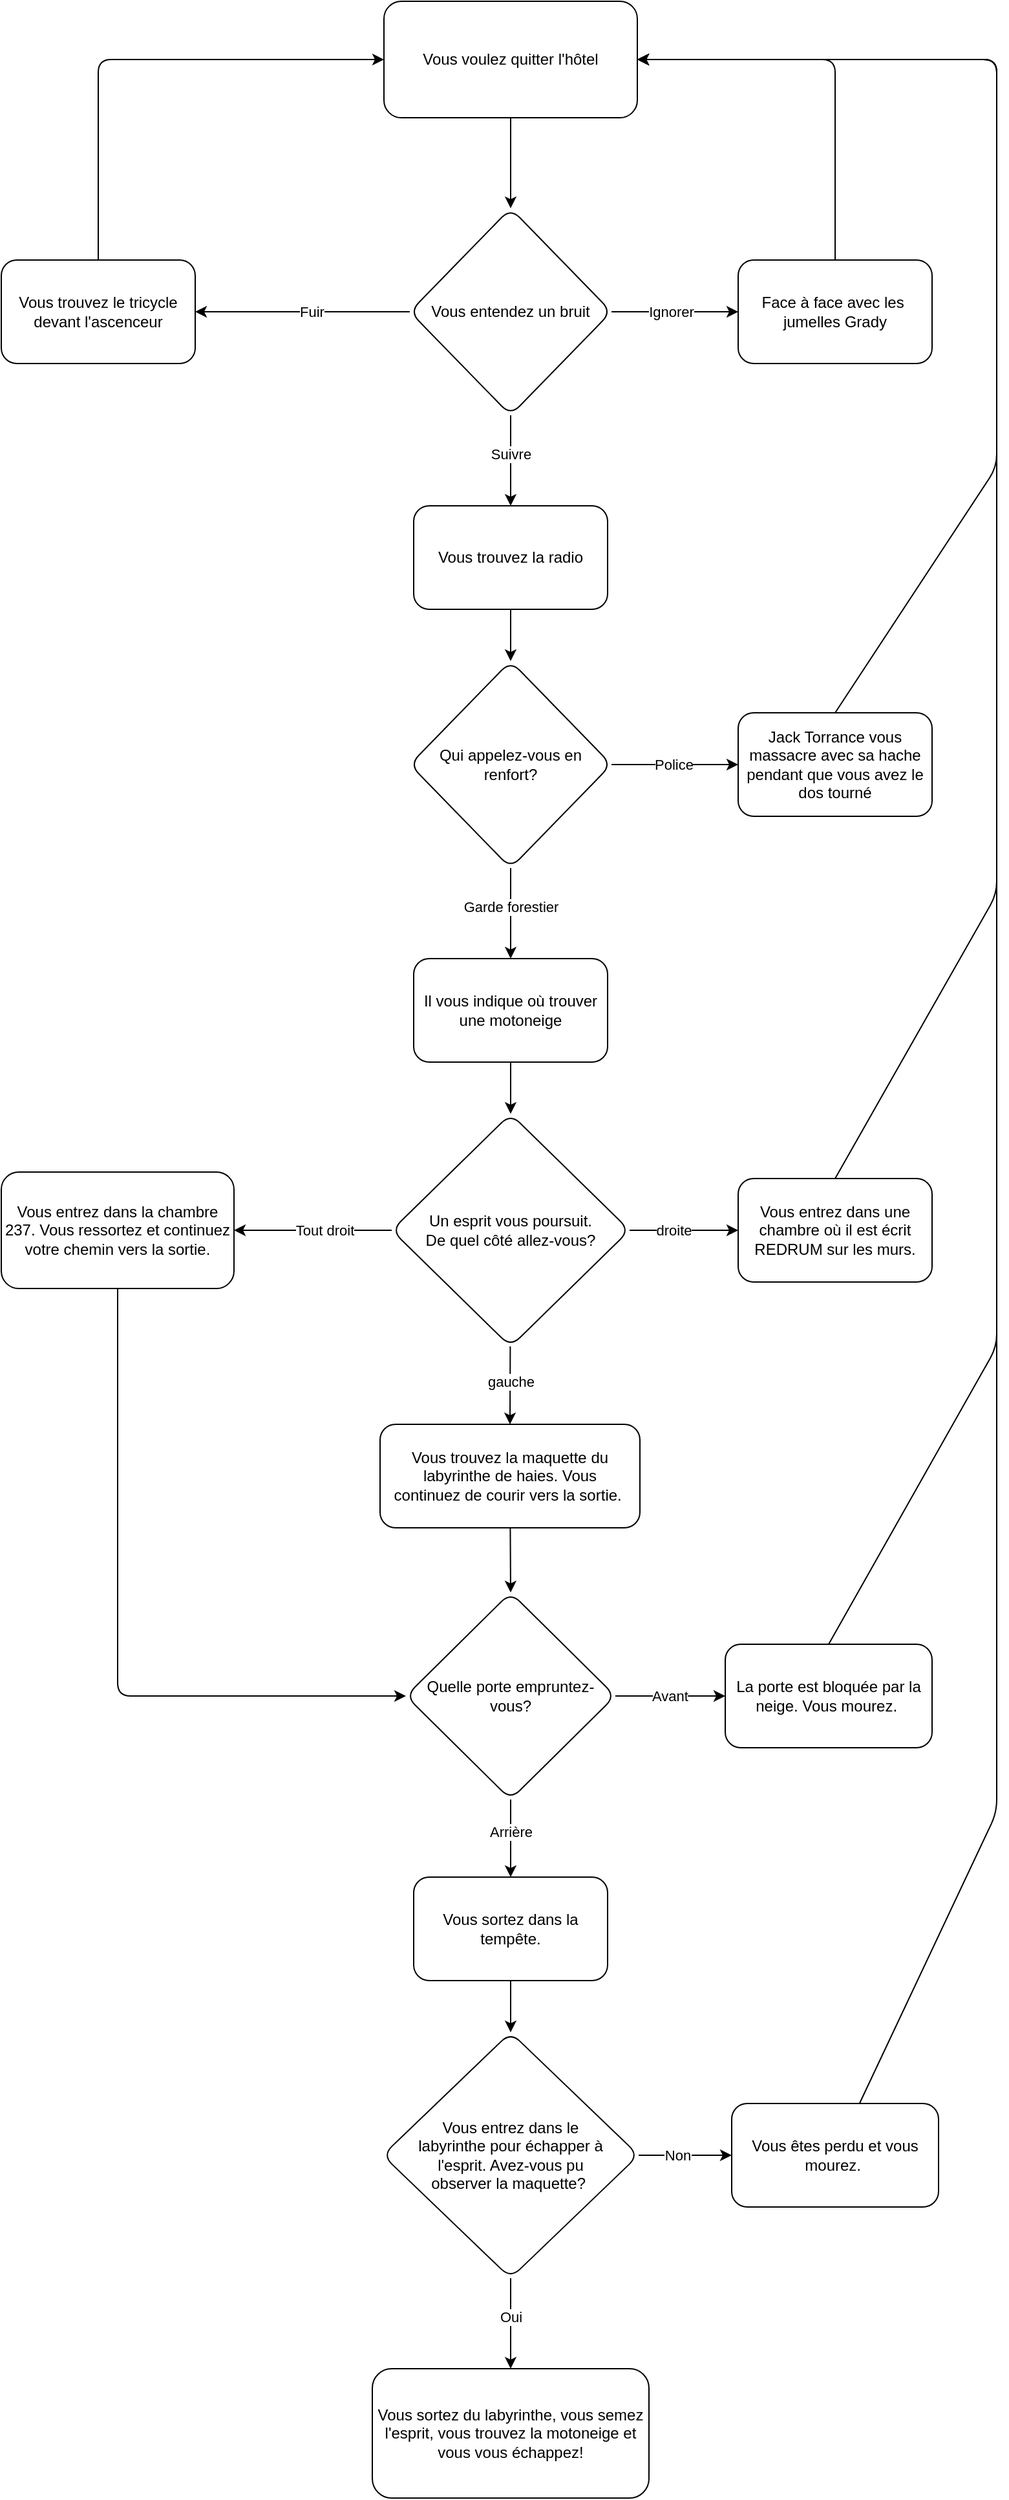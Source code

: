 <mxfile>
    <diagram id="Vf5NUCvr93UtlE3QtSZD" name="Page-1">
        <mxGraphModel dx="832" dy="563" grid="1" gridSize="10" guides="1" tooltips="1" connect="1" arrows="1" fold="1" page="1" pageScale="1" pageWidth="827" pageHeight="1169" math="0" shadow="0">
            <root>
                <mxCell id="0"/>
                <mxCell id="1" parent="0"/>
                <mxCell id="5" style="edgeStyle=none;html=1;entryX=0.5;entryY=0;entryDx=0;entryDy=0;" edge="1" parent="1" source="2" target="3">
                    <mxGeometry relative="1" as="geometry"/>
                </mxCell>
                <mxCell id="2" value="Vous voulez quitter l'hôtel" style="rounded=1;whiteSpace=wrap;html=1;" vertex="1" parent="1">
                    <mxGeometry x="316" y="40" width="196" height="90" as="geometry"/>
                </mxCell>
                <mxCell id="6" style="edgeStyle=none;html=1;entryX=1;entryY=0.5;entryDx=0;entryDy=0;" edge="1" parent="1" source="3" target="4">
                    <mxGeometry relative="1" as="geometry"/>
                </mxCell>
                <mxCell id="7" value="Fuir" style="edgeLabel;html=1;align=center;verticalAlign=middle;resizable=0;points=[];" vertex="1" connectable="0" parent="6">
                    <mxGeometry x="-0.171" y="1" relative="1" as="geometry">
                        <mxPoint x="-7" y="-1" as="offset"/>
                    </mxGeometry>
                </mxCell>
                <mxCell id="9" style="edgeStyle=none;html=1;entryX=0;entryY=0.5;entryDx=0;entryDy=0;" edge="1" parent="1" source="3" target="8">
                    <mxGeometry relative="1" as="geometry"/>
                </mxCell>
                <mxCell id="10" value="Ignorer" style="edgeLabel;html=1;align=center;verticalAlign=middle;resizable=0;points=[];" vertex="1" connectable="0" parent="9">
                    <mxGeometry x="-0.359" relative="1" as="geometry">
                        <mxPoint x="14" as="offset"/>
                    </mxGeometry>
                </mxCell>
                <mxCell id="14" style="edgeStyle=none;html=1;entryX=0.5;entryY=0;entryDx=0;entryDy=0;" edge="1" parent="1" source="3" target="13">
                    <mxGeometry relative="1" as="geometry"/>
                </mxCell>
                <mxCell id="15" value="Suivre" style="edgeLabel;html=1;align=center;verticalAlign=middle;resizable=0;points=[];" vertex="1" connectable="0" parent="14">
                    <mxGeometry x="-0.295" relative="1" as="geometry">
                        <mxPoint y="5" as="offset"/>
                    </mxGeometry>
                </mxCell>
                <mxCell id="3" value="Vous entendez un bruit" style="rhombus;whiteSpace=wrap;html=1;rounded=1;" vertex="1" parent="1">
                    <mxGeometry x="336" y="200" width="156" height="160" as="geometry"/>
                </mxCell>
                <mxCell id="11" style="edgeStyle=none;html=1;entryX=0;entryY=0.5;entryDx=0;entryDy=0;" edge="1" parent="1" source="4" target="2">
                    <mxGeometry relative="1" as="geometry">
                        <Array as="points">
                            <mxPoint x="95" y="85"/>
                        </Array>
                    </mxGeometry>
                </mxCell>
                <mxCell id="4" value="Vous trouvez le tricycle &lt;br&gt;devant l'ascenceur" style="rounded=1;whiteSpace=wrap;html=1;" vertex="1" parent="1">
                    <mxGeometry x="20" y="240" width="150" height="80" as="geometry"/>
                </mxCell>
                <mxCell id="12" style="edgeStyle=none;html=1;entryX=1;entryY=0.5;entryDx=0;entryDy=0;" edge="1" parent="1" source="8" target="2">
                    <mxGeometry relative="1" as="geometry">
                        <Array as="points">
                            <mxPoint x="665" y="85"/>
                        </Array>
                    </mxGeometry>
                </mxCell>
                <mxCell id="8" value="Face à face avec les&amp;nbsp;&lt;br&gt;jumelles Grady" style="rounded=1;whiteSpace=wrap;html=1;" vertex="1" parent="1">
                    <mxGeometry x="590" y="240" width="150" height="80" as="geometry"/>
                </mxCell>
                <mxCell id="17" style="edgeStyle=none;html=1;entryX=0.5;entryY=0;entryDx=0;entryDy=0;" edge="1" parent="1" source="13" target="16">
                    <mxGeometry relative="1" as="geometry"/>
                </mxCell>
                <mxCell id="13" value="Vous trouvez la radio" style="rounded=1;whiteSpace=wrap;html=1;" vertex="1" parent="1">
                    <mxGeometry x="339" y="430" width="150" height="80" as="geometry"/>
                </mxCell>
                <mxCell id="19" style="edgeStyle=none;html=1;entryX=0;entryY=0.5;entryDx=0;entryDy=0;" edge="1" parent="1" source="16" target="18">
                    <mxGeometry relative="1" as="geometry"/>
                </mxCell>
                <mxCell id="20" value="Police" style="edgeLabel;html=1;align=center;verticalAlign=middle;resizable=0;points=[];" vertex="1" connectable="0" parent="19">
                    <mxGeometry x="-0.302" y="1" relative="1" as="geometry">
                        <mxPoint x="14" y="1" as="offset"/>
                    </mxGeometry>
                </mxCell>
                <mxCell id="23" style="edgeStyle=none;html=1;entryX=0.5;entryY=0;entryDx=0;entryDy=0;" edge="1" parent="1" source="16" target="22">
                    <mxGeometry relative="1" as="geometry"/>
                </mxCell>
                <mxCell id="24" value="Garde forestier" style="edgeLabel;html=1;align=center;verticalAlign=middle;resizable=0;points=[];" vertex="1" connectable="0" parent="23">
                    <mxGeometry x="-0.349" y="-1" relative="1" as="geometry">
                        <mxPoint x="1" y="7" as="offset"/>
                    </mxGeometry>
                </mxCell>
                <mxCell id="16" value="Qui appelez-vous en renfort?" style="rhombus;whiteSpace=wrap;html=1;rounded=1;" vertex="1" parent="1">
                    <mxGeometry x="336" y="550" width="156" height="160" as="geometry"/>
                </mxCell>
                <mxCell id="21" style="edgeStyle=none;html=1;entryX=1;entryY=0.5;entryDx=0;entryDy=0;exitX=0.5;exitY=0;exitDx=0;exitDy=0;" edge="1" parent="1" source="18" target="2">
                    <mxGeometry relative="1" as="geometry">
                        <Array as="points">
                            <mxPoint x="790" y="400"/>
                            <mxPoint x="790" y="85"/>
                        </Array>
                    </mxGeometry>
                </mxCell>
                <mxCell id="18" value="Jack Torrance vous massacre avec sa hache pendant que vous avez le dos tourné" style="rounded=1;whiteSpace=wrap;html=1;" vertex="1" parent="1">
                    <mxGeometry x="590" y="590" width="150" height="80" as="geometry"/>
                </mxCell>
                <mxCell id="26" style="edgeStyle=none;html=1;entryX=0.5;entryY=0;entryDx=0;entryDy=0;" edge="1" parent="1" source="22" target="25">
                    <mxGeometry relative="1" as="geometry"/>
                </mxCell>
                <mxCell id="22" value="Il vous indique où trouver une motoneige" style="rounded=1;whiteSpace=wrap;html=1;" vertex="1" parent="1">
                    <mxGeometry x="339" y="780" width="150" height="80" as="geometry"/>
                </mxCell>
                <mxCell id="29" style="edgeStyle=none;html=1;entryX=0;entryY=0.5;entryDx=0;entryDy=0;" edge="1" parent="1" source="25" target="27">
                    <mxGeometry relative="1" as="geometry"/>
                </mxCell>
                <mxCell id="32" value="droite" style="edgeLabel;html=1;align=center;verticalAlign=middle;resizable=0;points=[];" vertex="1" connectable="0" parent="29">
                    <mxGeometry x="-0.352" relative="1" as="geometry">
                        <mxPoint x="7" as="offset"/>
                    </mxGeometry>
                </mxCell>
                <mxCell id="30" style="edgeStyle=none;html=1;entryX=1;entryY=0.5;entryDx=0;entryDy=0;" edge="1" parent="1" source="25" target="28">
                    <mxGeometry relative="1" as="geometry"/>
                </mxCell>
                <mxCell id="31" value="Tout droit" style="edgeLabel;html=1;align=center;verticalAlign=middle;resizable=0;points=[];" vertex="1" connectable="0" parent="30">
                    <mxGeometry x="-0.266" relative="1" as="geometry">
                        <mxPoint x="-7" as="offset"/>
                    </mxGeometry>
                </mxCell>
                <mxCell id="34" style="edgeStyle=none;html=1;entryX=0.5;entryY=0;entryDx=0;entryDy=0;" edge="1" parent="1" source="25" target="33">
                    <mxGeometry relative="1" as="geometry"/>
                </mxCell>
                <mxCell id="35" value="gauche" style="edgeLabel;html=1;align=center;verticalAlign=middle;resizable=0;points=[];" vertex="1" connectable="0" parent="34">
                    <mxGeometry x="-0.371" y="1" relative="1" as="geometry">
                        <mxPoint x="-1" y="8" as="offset"/>
                    </mxGeometry>
                </mxCell>
                <mxCell id="25" value="Un esprit vous poursuit. &lt;br&gt;De quel côté allez-vous?" style="rhombus;whiteSpace=wrap;html=1;rounded=1;" vertex="1" parent="1">
                    <mxGeometry x="322" y="900" width="184" height="180" as="geometry"/>
                </mxCell>
                <mxCell id="41" style="edgeStyle=none;html=1;entryX=1;entryY=0.5;entryDx=0;entryDy=0;exitX=0.5;exitY=0;exitDx=0;exitDy=0;" edge="1" parent="1" source="27" target="2">
                    <mxGeometry relative="1" as="geometry">
                        <Array as="points">
                            <mxPoint x="790" y="730"/>
                            <mxPoint x="790" y="85"/>
                        </Array>
                    </mxGeometry>
                </mxCell>
                <mxCell id="27" value="Vous entrez dans une chambre où il est écrit REDRUM sur les murs." style="rounded=1;whiteSpace=wrap;html=1;" vertex="1" parent="1">
                    <mxGeometry x="590" y="950" width="150" height="80" as="geometry"/>
                </mxCell>
                <mxCell id="38" style="edgeStyle=none;html=1;entryX=0;entryY=0.5;entryDx=0;entryDy=0;" edge="1" parent="1" source="28" target="36">
                    <mxGeometry relative="1" as="geometry">
                        <Array as="points">
                            <mxPoint x="110" y="1350"/>
                        </Array>
                    </mxGeometry>
                </mxCell>
                <mxCell id="28" value="Vous entrez dans la chambre 237. Vous ressortez et continuez votre chemin vers la sortie." style="rounded=1;whiteSpace=wrap;html=1;" vertex="1" parent="1">
                    <mxGeometry x="20" y="945" width="180" height="90" as="geometry"/>
                </mxCell>
                <mxCell id="37" style="edgeStyle=none;html=1;entryX=0.5;entryY=0;entryDx=0;entryDy=0;" edge="1" parent="1" source="33" target="36">
                    <mxGeometry relative="1" as="geometry"/>
                </mxCell>
                <mxCell id="33" value="Vous trouvez la maquette du labyrinthe de haies. Vous &lt;br&gt;continuez de courir vers la sortie.&amp;nbsp;" style="rounded=1;whiteSpace=wrap;html=1;" vertex="1" parent="1">
                    <mxGeometry x="313" y="1140" width="201" height="80" as="geometry"/>
                </mxCell>
                <mxCell id="42" style="edgeStyle=none;html=1;entryX=0;entryY=0.5;entryDx=0;entryDy=0;" edge="1" parent="1" source="36" target="39">
                    <mxGeometry relative="1" as="geometry"/>
                </mxCell>
                <mxCell id="44" value="Avant" style="edgeLabel;html=1;align=center;verticalAlign=middle;resizable=0;points=[];" vertex="1" connectable="0" parent="42">
                    <mxGeometry x="-0.322" relative="1" as="geometry">
                        <mxPoint x="13" as="offset"/>
                    </mxGeometry>
                </mxCell>
                <mxCell id="43" style="edgeStyle=none;html=1;entryX=0.5;entryY=0;entryDx=0;entryDy=0;" edge="1" parent="1" source="36" target="40">
                    <mxGeometry relative="1" as="geometry"/>
                </mxCell>
                <mxCell id="45" value="Arrière" style="edgeLabel;html=1;align=center;verticalAlign=middle;resizable=0;points=[];" vertex="1" connectable="0" parent="43">
                    <mxGeometry x="-0.276" y="1" relative="1" as="geometry">
                        <mxPoint x="-1" y="3" as="offset"/>
                    </mxGeometry>
                </mxCell>
                <mxCell id="36" value="Quelle porte empruntez-vous?" style="rhombus;whiteSpace=wrap;html=1;rounded=1;" vertex="1" parent="1">
                    <mxGeometry x="333" y="1270" width="162" height="160" as="geometry"/>
                </mxCell>
                <mxCell id="46" style="edgeStyle=none;html=1;entryX=1;entryY=0.5;entryDx=0;entryDy=0;exitX=0.5;exitY=0;exitDx=0;exitDy=0;" edge="1" parent="1" source="39" target="2">
                    <mxGeometry relative="1" as="geometry">
                        <Array as="points">
                            <mxPoint x="790" y="1080"/>
                            <mxPoint x="790" y="85"/>
                        </Array>
                    </mxGeometry>
                </mxCell>
                <mxCell id="39" value="La porte est bloquée par la neige. Vous mourez.&amp;nbsp;" style="rounded=1;whiteSpace=wrap;html=1;" vertex="1" parent="1">
                    <mxGeometry x="580" y="1310" width="160" height="80" as="geometry"/>
                </mxCell>
                <mxCell id="48" style="edgeStyle=none;html=1;entryX=0.5;entryY=0;entryDx=0;entryDy=0;" edge="1" parent="1" source="40" target="47">
                    <mxGeometry relative="1" as="geometry"/>
                </mxCell>
                <mxCell id="40" value="Vous sortez dans la tempête." style="rounded=1;whiteSpace=wrap;html=1;" vertex="1" parent="1">
                    <mxGeometry x="339" y="1490" width="150" height="80" as="geometry"/>
                </mxCell>
                <mxCell id="53" style="edgeStyle=none;html=1;entryX=0;entryY=0.5;entryDx=0;entryDy=0;" edge="1" parent="1" source="47" target="50">
                    <mxGeometry relative="1" as="geometry"/>
                </mxCell>
                <mxCell id="54" value="Non" style="edgeLabel;html=1;align=center;verticalAlign=middle;resizable=0;points=[];" vertex="1" connectable="0" parent="53">
                    <mxGeometry x="-0.328" relative="1" as="geometry">
                        <mxPoint x="6" as="offset"/>
                    </mxGeometry>
                </mxCell>
                <mxCell id="55" style="edgeStyle=none;html=1;entryX=0.5;entryY=0;entryDx=0;entryDy=0;" edge="1" parent="1" source="47" target="51">
                    <mxGeometry relative="1" as="geometry"/>
                </mxCell>
                <mxCell id="56" value="Oui" style="edgeLabel;html=1;align=center;verticalAlign=middle;resizable=0;points=[];" vertex="1" connectable="0" parent="55">
                    <mxGeometry x="-0.337" relative="1" as="geometry">
                        <mxPoint y="7" as="offset"/>
                    </mxGeometry>
                </mxCell>
                <mxCell id="47" value="Vous entrez dans le &lt;br&gt;labyrinthe pour échapper à &lt;br&gt;l'esprit. Avez-vous pu &lt;br&gt;observer la maquette?&amp;nbsp;" style="rhombus;whiteSpace=wrap;html=1;rounded=1;" vertex="1" parent="1">
                    <mxGeometry x="315" y="1610" width="198" height="190" as="geometry"/>
                </mxCell>
                <mxCell id="52" style="edgeStyle=none;html=1;entryX=1;entryY=0.5;entryDx=0;entryDy=0;" edge="1" parent="1" source="50" target="2">
                    <mxGeometry relative="1" as="geometry">
                        <Array as="points">
                            <mxPoint x="790" y="1440"/>
                            <mxPoint x="790" y="85"/>
                        </Array>
                    </mxGeometry>
                </mxCell>
                <mxCell id="50" value="Vous êtes perdu et vous mourez.&amp;nbsp;" style="rounded=1;whiteSpace=wrap;html=1;" vertex="1" parent="1">
                    <mxGeometry x="585" y="1665" width="160" height="80" as="geometry"/>
                </mxCell>
                <mxCell id="51" value="Vous sortez du labyrinthe, vous semez l'esprit, vous trouvez la motoneige et vous vous échappez!" style="rounded=1;whiteSpace=wrap;html=1;" vertex="1" parent="1">
                    <mxGeometry x="307" y="1870" width="214" height="100" as="geometry"/>
                </mxCell>
            </root>
        </mxGraphModel>
    </diagram>
</mxfile>